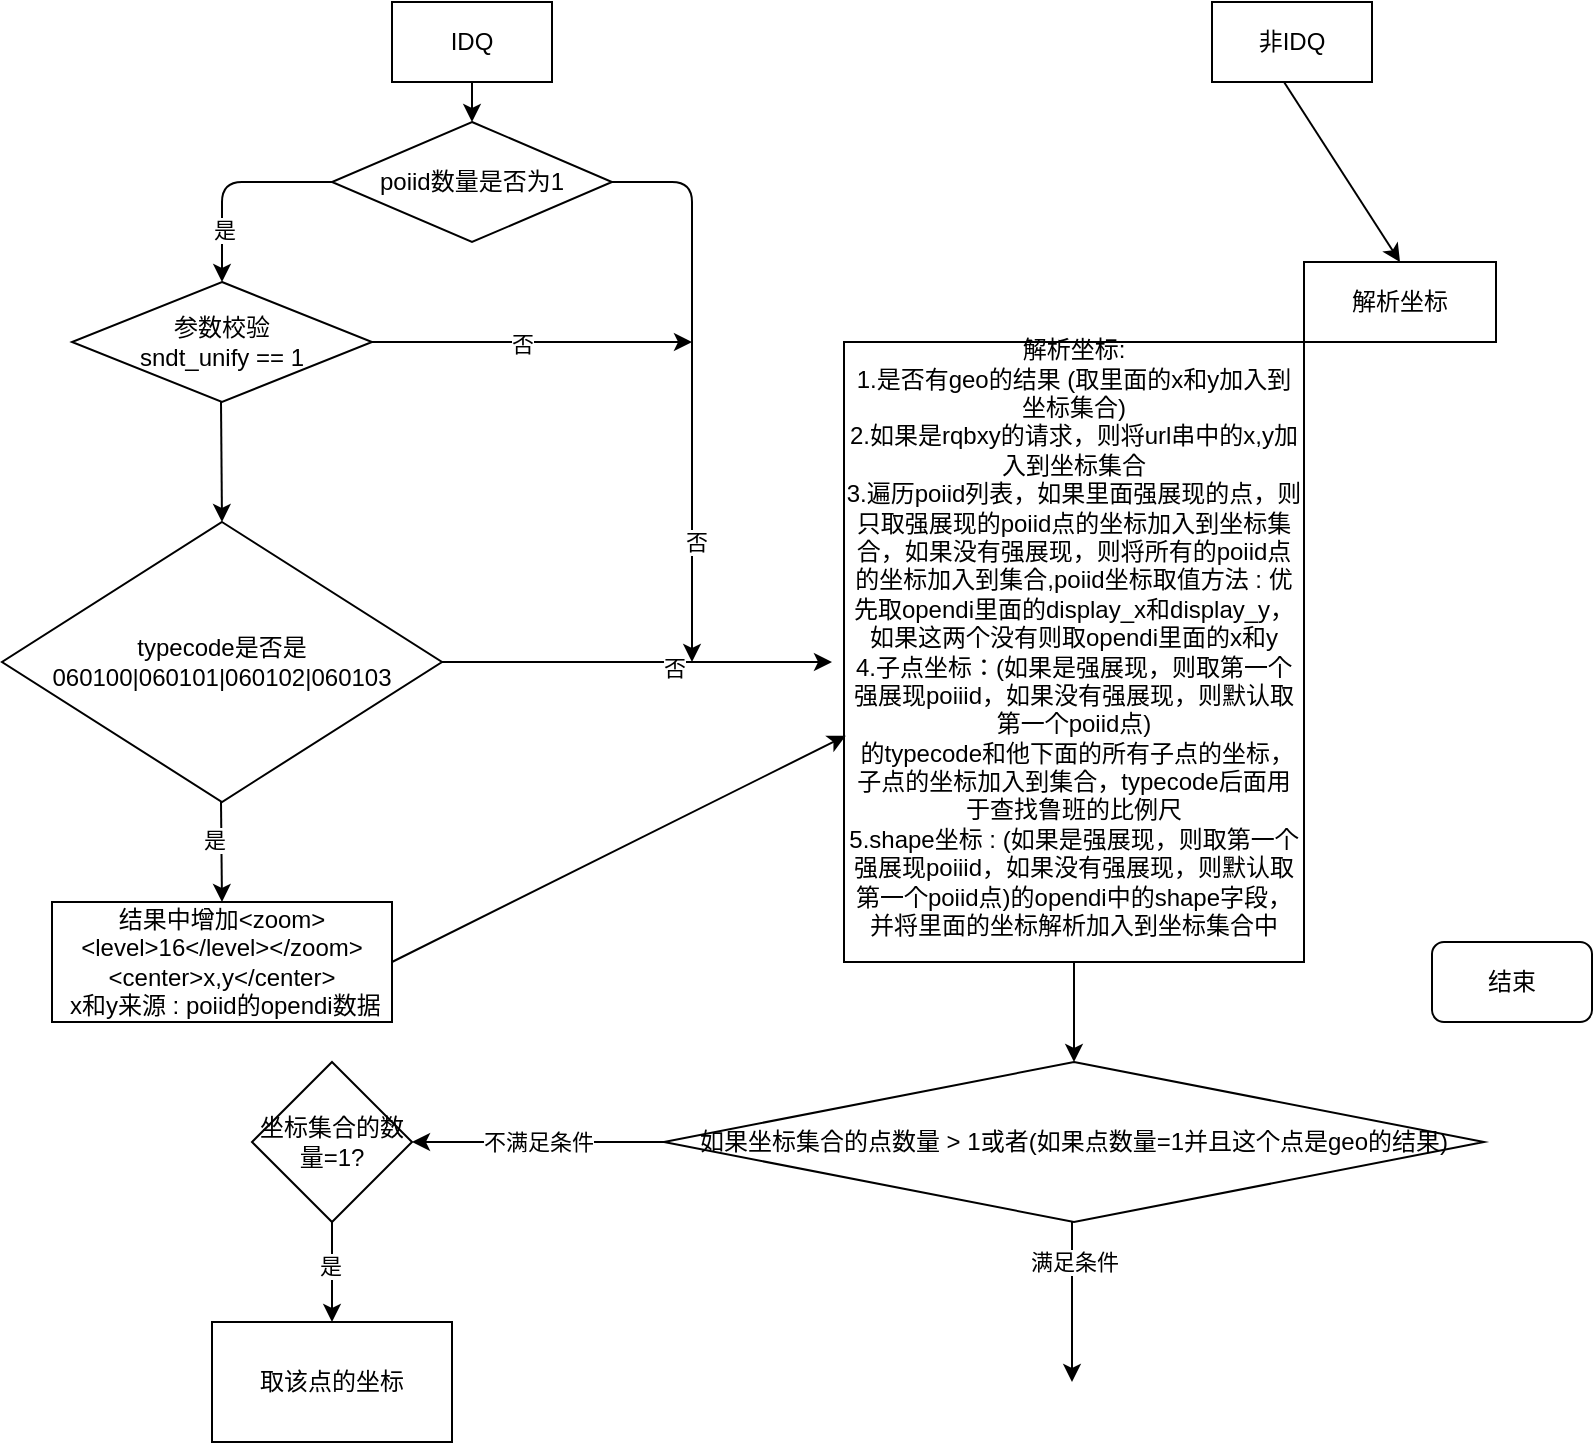 <mxfile version="14.6.12" type="github">
  <diagram id="9uhrNaGmBDMQ4JzriSAf" name="Page-1">
    <mxGraphModel dx="946" dy="591" grid="1" gridSize="10" guides="1" tooltips="1" connect="1" arrows="1" fold="1" page="1" pageScale="1" pageWidth="827" pageHeight="1169" math="0" shadow="0">
      <root>
        <mxCell id="0" />
        <mxCell id="1" parent="0" />
        <mxCell id="wLORGDT3qwKsgGzUfs9r-1" value="解析坐标" style="rounded=0;whiteSpace=wrap;html=1;" vertex="1" parent="1">
          <mxGeometry x="676" y="170" width="96" height="40" as="geometry" />
        </mxCell>
        <mxCell id="wLORGDT3qwKsgGzUfs9r-2" value="IDQ" style="rounded=0;whiteSpace=wrap;html=1;" vertex="1" parent="1">
          <mxGeometry x="220" y="40" width="80" height="40" as="geometry" />
        </mxCell>
        <mxCell id="wLORGDT3qwKsgGzUfs9r-3" value="非IDQ" style="rounded=0;whiteSpace=wrap;html=1;" vertex="1" parent="1">
          <mxGeometry x="630" y="40" width="80" height="40" as="geometry" />
        </mxCell>
        <mxCell id="wLORGDT3qwKsgGzUfs9r-4" value="" style="endArrow=classic;html=1;" edge="1" parent="1">
          <mxGeometry width="50" height="50" relative="1" as="geometry">
            <mxPoint x="260" y="80" as="sourcePoint" />
            <mxPoint x="260" y="100" as="targetPoint" />
          </mxGeometry>
        </mxCell>
        <mxCell id="wLORGDT3qwKsgGzUfs9r-5" value="" style="endArrow=classic;html=1;entryX=0.5;entryY=0;entryDx=0;entryDy=0;" edge="1" parent="1" target="wLORGDT3qwKsgGzUfs9r-1">
          <mxGeometry width="50" height="50" relative="1" as="geometry">
            <mxPoint x="666" y="80" as="sourcePoint" />
            <mxPoint x="754" y="130" as="targetPoint" />
          </mxGeometry>
        </mxCell>
        <mxCell id="wLORGDT3qwKsgGzUfs9r-6" value="poiid数量是否为1" style="rhombus;whiteSpace=wrap;html=1;" vertex="1" parent="1">
          <mxGeometry x="190" y="100" width="140" height="60" as="geometry" />
        </mxCell>
        <mxCell id="wLORGDT3qwKsgGzUfs9r-8" value="" style="endArrow=classic;html=1;entryX=0.5;entryY=0;entryDx=0;entryDy=0;" edge="1" parent="1">
          <mxGeometry width="50" height="50" relative="1" as="geometry">
            <mxPoint x="190" y="130" as="sourcePoint" />
            <mxPoint x="135" y="180" as="targetPoint" />
            <Array as="points">
              <mxPoint x="135" y="130" />
            </Array>
          </mxGeometry>
        </mxCell>
        <mxCell id="wLORGDT3qwKsgGzUfs9r-14" value="是" style="edgeLabel;html=1;align=center;verticalAlign=middle;resizable=0;points=[];" vertex="1" connectable="0" parent="wLORGDT3qwKsgGzUfs9r-8">
          <mxGeometry x="0.505" y="1" relative="1" as="geometry">
            <mxPoint as="offset" />
          </mxGeometry>
        </mxCell>
        <mxCell id="wLORGDT3qwKsgGzUfs9r-12" value="" style="endArrow=classic;html=1;" edge="1" parent="1">
          <mxGeometry width="50" height="50" relative="1" as="geometry">
            <mxPoint x="330" y="130" as="sourcePoint" />
            <mxPoint x="370" y="370" as="targetPoint" />
            <Array as="points">
              <mxPoint x="370" y="130" />
            </Array>
          </mxGeometry>
        </mxCell>
        <mxCell id="wLORGDT3qwKsgGzUfs9r-13" value="否" style="edgeLabel;html=1;align=center;verticalAlign=middle;resizable=0;points=[];" vertex="1" connectable="0" parent="wLORGDT3qwKsgGzUfs9r-12">
          <mxGeometry x="0.567" y="2" relative="1" as="geometry">
            <mxPoint as="offset" />
          </mxGeometry>
        </mxCell>
        <mxCell id="wLORGDT3qwKsgGzUfs9r-15" value="&lt;span&gt;参数校验&lt;/span&gt;&lt;br&gt;&lt;span&gt;sndt_unify == 1&lt;/span&gt;" style="rhombus;whiteSpace=wrap;html=1;" vertex="1" parent="1">
          <mxGeometry x="60" y="180" width="150" height="60" as="geometry" />
        </mxCell>
        <mxCell id="wLORGDT3qwKsgGzUfs9r-18" value="结束" style="rounded=1;whiteSpace=wrap;html=1;" vertex="1" parent="1">
          <mxGeometry x="740" y="510" width="80" height="40" as="geometry" />
        </mxCell>
        <mxCell id="wLORGDT3qwKsgGzUfs9r-20" value="" style="endArrow=classic;html=1;" edge="1" parent="1">
          <mxGeometry width="50" height="50" relative="1" as="geometry">
            <mxPoint x="134.5" y="240" as="sourcePoint" />
            <mxPoint x="135" y="300" as="targetPoint" />
          </mxGeometry>
        </mxCell>
        <mxCell id="wLORGDT3qwKsgGzUfs9r-24" value="typecode是否是060100|060101|060102|060103" style="rhombus;whiteSpace=wrap;html=1;" vertex="1" parent="1">
          <mxGeometry x="25" y="300" width="220" height="140" as="geometry" />
        </mxCell>
        <mxCell id="wLORGDT3qwKsgGzUfs9r-25" value="" style="endArrow=classic;html=1;" edge="1" parent="1">
          <mxGeometry width="50" height="50" relative="1" as="geometry">
            <mxPoint x="134.5" y="440" as="sourcePoint" />
            <mxPoint x="135" y="490" as="targetPoint" />
          </mxGeometry>
        </mxCell>
        <mxCell id="wLORGDT3qwKsgGzUfs9r-27" value="是" style="edgeLabel;html=1;align=center;verticalAlign=middle;resizable=0;points=[];" vertex="1" connectable="0" parent="wLORGDT3qwKsgGzUfs9r-25">
          <mxGeometry x="-0.241" y="-4" relative="1" as="geometry">
            <mxPoint as="offset" />
          </mxGeometry>
        </mxCell>
        <mxCell id="wLORGDT3qwKsgGzUfs9r-26" value="结果中增加&amp;lt;zoom&amp;gt;&amp;lt;level&amp;gt;16&amp;lt;/level&amp;gt;&amp;lt;/zoom&amp;gt;&lt;br&gt;&amp;lt;center&amp;gt;x,y&amp;lt;/center&amp;gt;&lt;br&gt;&amp;nbsp;x和y来源 : poiid的opendi数据" style="rounded=0;whiteSpace=wrap;html=1;" vertex="1" parent="1">
          <mxGeometry x="50" y="490" width="170" height="60" as="geometry" />
        </mxCell>
        <mxCell id="wLORGDT3qwKsgGzUfs9r-28" value="" style="endArrow=classic;html=1;" edge="1" parent="1">
          <mxGeometry width="50" height="50" relative="1" as="geometry">
            <mxPoint x="245" y="370" as="sourcePoint" />
            <mxPoint x="440" y="370" as="targetPoint" />
          </mxGeometry>
        </mxCell>
        <mxCell id="wLORGDT3qwKsgGzUfs9r-31" value="否" style="edgeLabel;html=1;align=center;verticalAlign=middle;resizable=0;points=[];" vertex="1" connectable="0" parent="wLORGDT3qwKsgGzUfs9r-28">
          <mxGeometry x="0.186" y="-3" relative="1" as="geometry">
            <mxPoint as="offset" />
          </mxGeometry>
        </mxCell>
        <mxCell id="wLORGDT3qwKsgGzUfs9r-29" value="" style="endArrow=classic;html=1;" edge="1" parent="1">
          <mxGeometry width="50" height="50" relative="1" as="geometry">
            <mxPoint x="210" y="210" as="sourcePoint" />
            <mxPoint x="370" y="210" as="targetPoint" />
          </mxGeometry>
        </mxCell>
        <mxCell id="wLORGDT3qwKsgGzUfs9r-30" value="否" style="edgeLabel;html=1;align=center;verticalAlign=middle;resizable=0;points=[];" vertex="1" connectable="0" parent="wLORGDT3qwKsgGzUfs9r-29">
          <mxGeometry x="-0.062" y="-1" relative="1" as="geometry">
            <mxPoint as="offset" />
          </mxGeometry>
        </mxCell>
        <mxCell id="wLORGDT3qwKsgGzUfs9r-37" value="" style="edgeStyle=orthogonalEdgeStyle;rounded=0;orthogonalLoop=1;jettySize=auto;html=1;" edge="1" parent="1" source="wLORGDT3qwKsgGzUfs9r-32" target="wLORGDT3qwKsgGzUfs9r-36">
          <mxGeometry relative="1" as="geometry" />
        </mxCell>
        <mxCell id="wLORGDT3qwKsgGzUfs9r-32" value="解析坐标:&lt;br&gt;1.是否有geo的结果 (取里面的x和y加入到坐标集合)&lt;br&gt;2.如果是rqbxy的请求，则将url串中的x,y加入到坐标集合&lt;br&gt;3.遍历poiid列表，如果里面强展现的点，则只取强展现的poiid点的坐标加入到坐标集合，如果没有强展现，则将所有的poiid点的坐标加入到集合,poiid坐标取值方法 : 优先取opendi里面的display_x和display_y，如果这两个没有则取opendi里面的x和y&lt;br&gt;4.子点坐标：(如果是强展现，则取第一个强展现poiiid，如果没有强展现，则默认取第一个poiid点)&lt;br&gt;&amp;nbsp;的typecode和他下面的所有子点的坐标，子点的坐标加入到集合，typecode后面用于查找鲁班的比例尺&lt;br&gt;5.shape坐标 : (如果是强展现，则取第一个强展现poiiid，如果没有强展现，则默认取第一个poiid点)的opendi中的shape字段，并将里面的坐标解析加入到坐标集合中&lt;br&gt;&lt;br&gt;" style="rounded=0;whiteSpace=wrap;html=1;" vertex="1" parent="1">
          <mxGeometry x="446" y="210" width="230" height="310" as="geometry" />
        </mxCell>
        <mxCell id="wLORGDT3qwKsgGzUfs9r-33" value="" style="endArrow=classic;html=1;entryX=0.004;entryY=0.635;entryDx=0;entryDy=0;entryPerimeter=0;" edge="1" parent="1" target="wLORGDT3qwKsgGzUfs9r-32">
          <mxGeometry width="50" height="50" relative="1" as="geometry">
            <mxPoint x="220" y="520" as="sourcePoint" />
            <mxPoint x="270" y="470" as="targetPoint" />
          </mxGeometry>
        </mxCell>
        <mxCell id="wLORGDT3qwKsgGzUfs9r-36" value="如果坐标集合的点数量 &amp;gt; 1或者(如果点数量=1并且这个点是geo的结果)" style="rhombus;whiteSpace=wrap;html=1;" vertex="1" parent="1">
          <mxGeometry x="356" y="570" width="410" height="80" as="geometry" />
        </mxCell>
        <mxCell id="wLORGDT3qwKsgGzUfs9r-38" value="" style="endArrow=classic;html=1;" edge="1" parent="1">
          <mxGeometry width="50" height="50" relative="1" as="geometry">
            <mxPoint x="560" y="650" as="sourcePoint" />
            <mxPoint x="560" y="730" as="targetPoint" />
          </mxGeometry>
        </mxCell>
        <mxCell id="wLORGDT3qwKsgGzUfs9r-39" value="满足条件" style="edgeLabel;html=1;align=center;verticalAlign=middle;resizable=0;points=[];" vertex="1" connectable="0" parent="wLORGDT3qwKsgGzUfs9r-38">
          <mxGeometry x="-0.5" y="1" relative="1" as="geometry">
            <mxPoint as="offset" />
          </mxGeometry>
        </mxCell>
        <mxCell id="wLORGDT3qwKsgGzUfs9r-40" value="不满足条件" style="endArrow=classic;html=1;" edge="1" parent="1">
          <mxGeometry width="50" height="50" relative="1" as="geometry">
            <mxPoint x="356" y="610" as="sourcePoint" />
            <mxPoint x="230" y="610" as="targetPoint" />
          </mxGeometry>
        </mxCell>
        <mxCell id="wLORGDT3qwKsgGzUfs9r-41" value="坐标集合的数量=1?" style="rhombus;whiteSpace=wrap;html=1;" vertex="1" parent="1">
          <mxGeometry x="150" y="570" width="80" height="80" as="geometry" />
        </mxCell>
        <mxCell id="wLORGDT3qwKsgGzUfs9r-42" value="" style="endArrow=classic;html=1;" edge="1" parent="1">
          <mxGeometry width="50" height="50" relative="1" as="geometry">
            <mxPoint x="190" y="650" as="sourcePoint" />
            <mxPoint x="190" y="700" as="targetPoint" />
          </mxGeometry>
        </mxCell>
        <mxCell id="wLORGDT3qwKsgGzUfs9r-43" value="是" style="edgeLabel;html=1;align=center;verticalAlign=middle;resizable=0;points=[];" vertex="1" connectable="0" parent="wLORGDT3qwKsgGzUfs9r-42">
          <mxGeometry x="-0.12" y="-1" relative="1" as="geometry">
            <mxPoint as="offset" />
          </mxGeometry>
        </mxCell>
        <mxCell id="wLORGDT3qwKsgGzUfs9r-44" value="取该点的坐标" style="rounded=0;whiteSpace=wrap;html=1;" vertex="1" parent="1">
          <mxGeometry x="130" y="700" width="120" height="60" as="geometry" />
        </mxCell>
      </root>
    </mxGraphModel>
  </diagram>
</mxfile>
